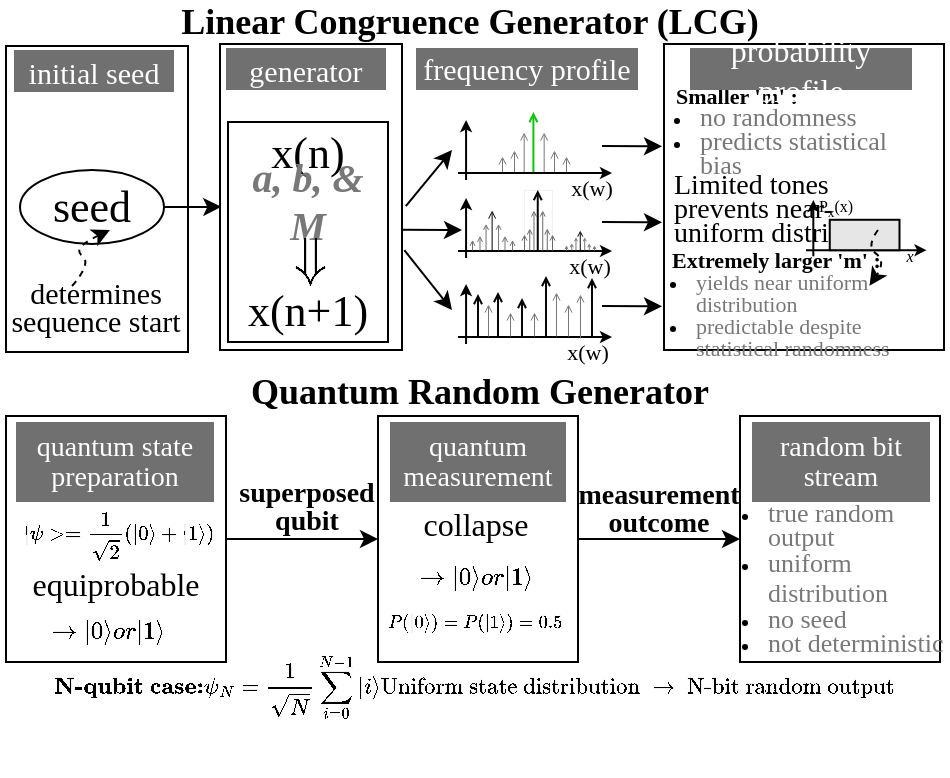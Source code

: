 <mxfile version="28.2.5" pages="2">
  <diagram name="Fig1" id="-1gzF2Dyj5mBQXq9cQPM">
    <mxGraphModel dx="595" dy="301" grid="1" gridSize="10" guides="1" tooltips="1" connect="1" arrows="1" fold="1" page="1" pageScale="1" pageWidth="850" pageHeight="1100" math="1" shadow="0">
      <root>
        <mxCell id="0" />
        <mxCell id="1" parent="0" />
        <mxCell id="sUr1qKokxM94UTDC0hcx-146" value="" style="rounded=0;whiteSpace=wrap;html=1;container=0;fillColor=none;" vertex="1" parent="1">
          <mxGeometry x="184" y="108" width="91" height="153" as="geometry" />
        </mxCell>
        <mxCell id="sUr1qKokxM94UTDC0hcx-99" value="" style="rounded=0;whiteSpace=wrap;html=1;container=0;fillColor=none;" vertex="1" parent="1">
          <mxGeometry x="291" y="107" width="91" height="153" as="geometry" />
        </mxCell>
        <mxCell id="sUr1qKokxM94UTDC0hcx-92" value="" style="rounded=0;whiteSpace=wrap;html=1;container=0;fillColor=none;" vertex="1" parent="1">
          <mxGeometry x="513" y="107" width="140" height="153" as="geometry" />
        </mxCell>
        <mxCell id="WS8m4a5kr1yiGVBsjtW7-3" value="&lt;font style=&quot;font-size: 22px;&quot;&gt;seed&lt;/font&gt;" style="ellipse;whiteSpace=wrap;html=1;strokeWidth=1;fontFamily=Arial Narrow;" parent="1" vertex="1">
          <mxGeometry x="191" y="170" width="72" height="37" as="geometry" />
        </mxCell>
        <mxCell id="sPPq37ELEt1q1rfpjTLL-28" value="" style="endArrow=classic;html=1;rounded=0;" parent="1" edge="1">
          <mxGeometry width="50" height="50" relative="1" as="geometry">
            <mxPoint x="382" y="199.83" as="sourcePoint" />
            <mxPoint x="412" y="200" as="targetPoint" />
          </mxGeometry>
        </mxCell>
        <mxCell id="sPPq37ELEt1q1rfpjTLL-29" value="" style="endArrow=classic;html=1;rounded=0;exitX=1.021;exitY=0.53;exitDx=0;exitDy=0;exitPerimeter=0;" parent="1" edge="1" source="sUr1qKokxM94UTDC0hcx-99">
          <mxGeometry width="50" height="50" relative="1" as="geometry">
            <mxPoint x="377" y="195" as="sourcePoint" />
            <mxPoint x="407" y="160" as="targetPoint" />
          </mxGeometry>
        </mxCell>
        <mxCell id="sPPq37ELEt1q1rfpjTLL-30" value="" style="endArrow=classic;html=1;rounded=0;exitX=1.013;exitY=0.674;exitDx=0;exitDy=0;exitPerimeter=0;" parent="1" edge="1" source="sUr1qKokxM94UTDC0hcx-99">
          <mxGeometry width="50" height="50" relative="1" as="geometry">
            <mxPoint x="377" y="204" as="sourcePoint" />
            <mxPoint x="407" y="240" as="targetPoint" />
          </mxGeometry>
        </mxCell>
        <mxCell id="sUr1qKokxM94UTDC0hcx-45" value="" style="group" vertex="1" connectable="0" parent="1">
          <mxGeometry x="410" y="224" width="85" height="48" as="geometry" />
        </mxCell>
        <mxCell id="sPPq37ELEt1q1rfpjTLL-22" value="" style="group" parent="sUr1qKokxM94UTDC0hcx-45" vertex="1" connectable="0">
          <mxGeometry y="3" width="77" height="30" as="geometry" />
        </mxCell>
        <mxCell id="sPPq37ELEt1q1rfpjTLL-23" value="" style="endArrow=classic;html=1;rounded=0;endSize=3;" parent="sPPq37ELEt1q1rfpjTLL-22" edge="1">
          <mxGeometry width="50" height="50" relative="1" as="geometry">
            <mxPoint x="4.033" y="30.0" as="sourcePoint" />
            <mxPoint x="4.033" as="targetPoint" />
          </mxGeometry>
        </mxCell>
        <mxCell id="sPPq37ELEt1q1rfpjTLL-24" value="" style="endArrow=classic;html=1;rounded=0;endSize=3;" parent="sPPq37ELEt1q1rfpjTLL-22" edge="1">
          <mxGeometry width="50" height="50" relative="1" as="geometry">
            <mxPoint y="26.5" as="sourcePoint" />
            <mxPoint x="77" y="26.5" as="targetPoint" />
          </mxGeometry>
        </mxCell>
        <mxCell id="sUr1qKokxM94UTDC0hcx-31" value="" style="endArrow=open;html=1;rounded=0;strokeColor=light-dark(#050505, #6FC76F);jumpSize=4;endSize=3;endFill=0;strokeWidth=1;" edge="1" parent="sPPq37ELEt1q1rfpjTLL-22">
          <mxGeometry width="50" height="50" relative="1" as="geometry">
            <mxPoint x="20" y="26" as="sourcePoint" />
            <mxPoint x="20" y="4" as="targetPoint" />
          </mxGeometry>
        </mxCell>
        <mxCell id="sUr1qKokxM94UTDC0hcx-34" value="" style="endArrow=open;html=1;rounded=0;strokeColor=light-dark(#787878, #6FC76F);jumpSize=4;endSize=3;endFill=0;strokeWidth=0.5;" edge="1" parent="sPPq37ELEt1q1rfpjTLL-22">
          <mxGeometry width="50" height="50" relative="1" as="geometry">
            <mxPoint x="15" y="26" as="sourcePoint" />
            <mxPoint x="15" y="10" as="targetPoint" />
            <Array as="points">
              <mxPoint x="15" y="10" />
            </Array>
          </mxGeometry>
        </mxCell>
        <mxCell id="sUr1qKokxM94UTDC0hcx-32" value="" style="endArrow=open;html=1;rounded=0;strokeColor=light-dark(#050505, #6FC76F);jumpSize=4;endSize=3;endFill=0;strokeWidth=1;" edge="1" parent="sPPq37ELEt1q1rfpjTLL-22">
          <mxGeometry width="50" height="50" relative="1" as="geometry">
            <mxPoint x="32" y="27" as="sourcePoint" />
            <mxPoint x="32" y="7" as="targetPoint" />
          </mxGeometry>
        </mxCell>
        <mxCell id="sUr1qKokxM94UTDC0hcx-35" value="" style="endArrow=open;html=1;rounded=0;strokeColor=light-dark(#050505, #6FC76F);jumpSize=4;endSize=3;endFill=0;strokeWidth=1;" edge="1" parent="sPPq37ELEt1q1rfpjTLL-22">
          <mxGeometry width="50" height="50" relative="1" as="geometry">
            <mxPoint x="44" y="26" as="sourcePoint" />
            <mxPoint x="44" y="-4" as="targetPoint" />
          </mxGeometry>
        </mxCell>
        <mxCell id="sUr1qKokxM94UTDC0hcx-36" value="" style="endArrow=open;html=1;rounded=0;strokeColor=light-dark(#787878, #6FC76F);jumpSize=4;endSize=3;endFill=0;strokeWidth=0.5;" edge="1" parent="sPPq37ELEt1q1rfpjTLL-22">
          <mxGeometry width="50" height="50" relative="1" as="geometry">
            <mxPoint x="49" y="26" as="sourcePoint" />
            <mxPoint x="49" y="4" as="targetPoint" />
          </mxGeometry>
        </mxCell>
        <mxCell id="sUr1qKokxM94UTDC0hcx-37" value="" style="endArrow=open;html=1;rounded=0;strokeColor=light-dark(#787878, #6FC76F);jumpSize=4;endSize=3;endFill=0;strokeWidth=0.5;" edge="1" parent="sPPq37ELEt1q1rfpjTLL-22">
          <mxGeometry width="50" height="50" relative="1" as="geometry">
            <mxPoint x="55" y="26" as="sourcePoint" />
            <mxPoint x="55" y="10" as="targetPoint" />
            <Array as="points">
              <mxPoint x="55" y="10" />
            </Array>
          </mxGeometry>
        </mxCell>
        <mxCell id="sUr1qKokxM94UTDC0hcx-39" value="" style="endArrow=open;html=1;rounded=0;strokeColor=light-dark(#050505, #6FC76F);jumpSize=4;endSize=3;endFill=0;strokeWidth=1;" edge="1" parent="sPPq37ELEt1q1rfpjTLL-22">
          <mxGeometry width="50" height="50" relative="1" as="geometry">
            <mxPoint x="10" y="27" as="sourcePoint" />
            <mxPoint x="10" y="5" as="targetPoint" />
          </mxGeometry>
        </mxCell>
        <mxCell id="sUr1qKokxM94UTDC0hcx-33" value="" style="endArrow=open;html=1;rounded=0;strokeColor=light-dark(#787878, #6FC76F);jumpSize=4;endSize=3;endFill=0;strokeWidth=0.5;" edge="1" parent="sUr1qKokxM94UTDC0hcx-45">
          <mxGeometry width="50" height="50" relative="1" as="geometry">
            <mxPoint x="38" y="29" as="sourcePoint" />
            <mxPoint x="38" y="17" as="targetPoint" />
          </mxGeometry>
        </mxCell>
        <mxCell id="sUr1qKokxM94UTDC0hcx-38" value="" style="endArrow=open;html=1;rounded=0;strokeColor=light-dark(#787878, #6FC76F);jumpSize=4;endSize=3;endFill=0;strokeWidth=0.5;" edge="1" parent="sUr1qKokxM94UTDC0hcx-45">
          <mxGeometry width="50" height="50" relative="1" as="geometry">
            <mxPoint x="61" y="30" as="sourcePoint" />
            <mxPoint x="61" y="8" as="targetPoint" />
          </mxGeometry>
        </mxCell>
        <mxCell id="sUr1qKokxM94UTDC0hcx-40" value="" style="endArrow=open;html=1;rounded=0;strokeColor=light-dark(#787878, #6FC76F);jumpSize=4;endSize=3;endFill=0;strokeWidth=0.5;" edge="1" parent="sUr1qKokxM94UTDC0hcx-45">
          <mxGeometry width="50" height="50" relative="1" as="geometry">
            <mxPoint x="26" y="29" as="sourcePoint" />
            <mxPoint x="26" y="17" as="targetPoint" />
          </mxGeometry>
        </mxCell>
        <mxCell id="sUr1qKokxM94UTDC0hcx-41" value="" style="endArrow=open;html=1;rounded=0;strokeColor=light-dark(#050505, #6FC76F);jumpSize=4;endSize=3;endFill=0;strokeWidth=1;" edge="1" parent="sUr1qKokxM94UTDC0hcx-45">
          <mxGeometry width="50" height="50" relative="1" as="geometry">
            <mxPoint x="67" y="30" as="sourcePoint" />
            <mxPoint x="67" as="targetPoint" />
            <Array as="points">
              <mxPoint x="67" y="20" />
              <mxPoint x="67" y="10" />
            </Array>
          </mxGeometry>
        </mxCell>
        <mxCell id="sUr1qKokxM94UTDC0hcx-43" value="&lt;span style=&quot;color: rgb(0, 0, 0); font-style: normal; font-variant-ligatures: normal; font-variant-caps: normal; font-weight: 400; letter-spacing: normal; orphans: 2; text-indent: 0px; text-transform: none; widows: 2; word-spacing: 0px; -webkit-text-stroke-width: 0px; white-space: normal; text-decoration-thickness: initial; text-decoration-style: initial; text-decoration-color: initial; float: none; display: inline !important;&quot;&gt;&lt;font style=&quot;&quot;&gt;x(w)&lt;/font&gt;&lt;/span&gt;" style="text;whiteSpace=wrap;html=1;align=center;verticalAlign=middle;fontSize=11;fontFamily=Arial Narrow;" vertex="1" parent="sUr1qKokxM94UTDC0hcx-45">
          <mxGeometry x="45" y="27" width="40" height="20" as="geometry" />
        </mxCell>
        <mxCell id="sUr1qKokxM94UTDC0hcx-46" value="" style="group" vertex="1" connectable="0" parent="1">
          <mxGeometry x="410" y="180" width="86" height="48" as="geometry" />
        </mxCell>
        <mxCell id="sPPq37ELEt1q1rfpjTLL-31" value="" style="group" parent="sUr1qKokxM94UTDC0hcx-46" vertex="1" connectable="0">
          <mxGeometry y="4" width="77" height="30" as="geometry" />
        </mxCell>
        <mxCell id="sPPq37ELEt1q1rfpjTLL-32" value="" style="endArrow=classic;html=1;rounded=0;endSize=3;" parent="sPPq37ELEt1q1rfpjTLL-31" edge="1">
          <mxGeometry width="50" height="50" relative="1" as="geometry">
            <mxPoint x="4.033" y="30.0" as="sourcePoint" />
            <mxPoint x="4.033" as="targetPoint" />
          </mxGeometry>
        </mxCell>
        <mxCell id="sPPq37ELEt1q1rfpjTLL-33" value="" style="endArrow=classic;html=1;rounded=0;endSize=3;" parent="sPPq37ELEt1q1rfpjTLL-31" edge="1">
          <mxGeometry width="50" height="50" relative="1" as="geometry">
            <mxPoint y="26.5" as="sourcePoint" />
            <mxPoint x="77" y="26.5" as="targetPoint" />
          </mxGeometry>
        </mxCell>
        <mxCell id="sUr1qKokxM94UTDC0hcx-23" value="" style="group;strokeWidth=0;strokeColor=none;" vertex="1" connectable="0" parent="sPPq37ELEt1q1rfpjTLL-31">
          <mxGeometry x="54" y="16" width="14" height="10" as="geometry" />
        </mxCell>
        <mxCell id="sUr1qKokxM94UTDC0hcx-24" value="" style="endArrow=open;html=1;rounded=0;strokeColor=light-dark(#050505, #6FC76F);jumpSize=4;endSize=2;endFill=0;strokeWidth=0.5;" edge="1" parent="sUr1qKokxM94UTDC0hcx-23">
          <mxGeometry width="50" height="50" relative="1" as="geometry">
            <mxPoint x="6.873" y="10" as="sourcePoint" />
            <mxPoint x="6.873" as="targetPoint" />
          </mxGeometry>
        </mxCell>
        <mxCell id="sUr1qKokxM94UTDC0hcx-25" value="" style="endArrow=open;html=1;rounded=0;strokeColor=light-dark(#757575, #FF0000);jumpSize=4;endSize=1;endFill=0;strokeWidth=0.5;" edge="1" parent="sUr1qKokxM94UTDC0hcx-23">
          <mxGeometry width="50" height="50" relative="1" as="geometry">
            <mxPoint x="9.113" y="10" as="sourcePoint" />
            <mxPoint x="9.113" y="3.333" as="targetPoint" />
          </mxGeometry>
        </mxCell>
        <mxCell id="sUr1qKokxM94UTDC0hcx-26" value="" style="endArrow=open;html=1;rounded=0;strokeColor=light-dark(#757575, #FF0000);jumpSize=4;endSize=1;endFill=0;strokeWidth=0.5;" edge="1" parent="sUr1qKokxM94UTDC0hcx-23">
          <mxGeometry width="50" height="50" relative="1" as="geometry">
            <mxPoint x="4.738" y="10" as="sourcePoint" />
            <mxPoint x="4.738" y="3.333" as="targetPoint" />
          </mxGeometry>
        </mxCell>
        <mxCell id="sUr1qKokxM94UTDC0hcx-27" value="" style="endArrow=open;html=1;rounded=0;strokeColor=light-dark(#757575, #FF0000);jumpSize=4;endSize=1;endFill=0;strokeWidth=0.5;" edge="1" parent="sUr1qKokxM94UTDC0hcx-23">
          <mxGeometry width="50" height="50" relative="1" as="geometry">
            <mxPoint x="11.375" y="10" as="sourcePoint" />
            <mxPoint x="11.375" y="6.333" as="targetPoint" />
          </mxGeometry>
        </mxCell>
        <mxCell id="sUr1qKokxM94UTDC0hcx-28" value="" style="endArrow=open;html=1;rounded=0;strokeColor=light-dark(#757575, #FF0000);jumpSize=4;endSize=1;endFill=0;strokeWidth=0.5;" edge="1" parent="sUr1qKokxM94UTDC0hcx-23">
          <mxGeometry width="50" height="50" relative="1" as="geometry">
            <mxPoint x="14" y="10" as="sourcePoint" />
            <mxPoint x="14" y="7.333" as="targetPoint" />
          </mxGeometry>
        </mxCell>
        <mxCell id="sUr1qKokxM94UTDC0hcx-29" value="" style="endArrow=open;html=1;rounded=0;strokeColor=light-dark(#757575, #FF0000);jumpSize=4;endSize=1;endFill=0;strokeWidth=0.5;" edge="1" parent="sUr1qKokxM94UTDC0hcx-23">
          <mxGeometry width="50" height="50" relative="1" as="geometry">
            <mxPoint x="2.625" y="10" as="sourcePoint" />
            <mxPoint x="2.625" y="6.333" as="targetPoint" />
          </mxGeometry>
        </mxCell>
        <mxCell id="sUr1qKokxM94UTDC0hcx-30" value="" style="endArrow=open;html=1;rounded=0;strokeColor=light-dark(#757575, #FF0000);jumpSize=4;endSize=1;endFill=0;strokeWidth=0.5;" edge="1" parent="sUr1qKokxM94UTDC0hcx-23">
          <mxGeometry width="50" height="50" relative="1" as="geometry">
            <mxPoint y="10" as="sourcePoint" />
            <mxPoint y="7.333" as="targetPoint" />
          </mxGeometry>
        </mxCell>
        <mxCell id="sUr1qKokxM94UTDC0hcx-7" value="" style="group;strokeWidth=0;strokeColor=none;" vertex="1" connectable="0" parent="sUr1qKokxM94UTDC0hcx-46">
          <mxGeometry x="7" y="10" width="20" height="20" as="geometry" />
        </mxCell>
        <mxCell id="sUr1qKokxM94UTDC0hcx-8" value="" style="endArrow=open;html=1;rounded=0;strokeColor=light-dark(#050505, #6FC76F);jumpSize=4;endSize=3;endFill=0;strokeWidth=0.5;" edge="1" parent="sUr1qKokxM94UTDC0hcx-7">
          <mxGeometry width="50" height="50" relative="1" as="geometry">
            <mxPoint x="9.819" y="20" as="sourcePoint" />
            <mxPoint x="9.819" as="targetPoint" />
          </mxGeometry>
        </mxCell>
        <mxCell id="sUr1qKokxM94UTDC0hcx-9" value="" style="endArrow=open;html=1;rounded=0;strokeColor=light-dark(#787878, #FF0000);jumpSize=4;endSize=2;endFill=0;strokeWidth=0.5;" edge="1" parent="sUr1qKokxM94UTDC0hcx-7">
          <mxGeometry width="50" height="50" relative="1" as="geometry">
            <mxPoint x="13.019" y="20" as="sourcePoint" />
            <mxPoint x="13.019" y="6.667" as="targetPoint" />
          </mxGeometry>
        </mxCell>
        <mxCell id="sUr1qKokxM94UTDC0hcx-10" value="" style="endArrow=open;html=1;rounded=0;strokeColor=light-dark(#707070, #FF0000);jumpSize=4;endSize=2;endFill=0;strokeWidth=0.5;" edge="1" parent="sUr1qKokxM94UTDC0hcx-7">
          <mxGeometry width="50" height="50" relative="1" as="geometry">
            <mxPoint x="6.769" y="20" as="sourcePoint" />
            <mxPoint x="6.769" y="6.667" as="targetPoint" />
          </mxGeometry>
        </mxCell>
        <mxCell id="sUr1qKokxM94UTDC0hcx-11" value="" style="endArrow=open;html=1;rounded=0;strokeColor=light-dark(#707070, #FF0000);jumpSize=4;endSize=2;endFill=0;strokeWidth=0.5;" edge="1" parent="sUr1qKokxM94UTDC0hcx-7">
          <mxGeometry width="50" height="50" relative="1" as="geometry">
            <mxPoint x="16.25" y="20" as="sourcePoint" />
            <mxPoint x="16.25" y="12.667" as="targetPoint" />
          </mxGeometry>
        </mxCell>
        <mxCell id="sUr1qKokxM94UTDC0hcx-12" value="" style="endArrow=open;html=1;rounded=0;strokeColor=light-dark(#707070, #FF0000);jumpSize=4;endSize=2;endFill=0;strokeWidth=0.5;" edge="1" parent="sUr1qKokxM94UTDC0hcx-7">
          <mxGeometry width="50" height="50" relative="1" as="geometry">
            <mxPoint x="20" y="20" as="sourcePoint" />
            <mxPoint x="20" y="14.667" as="targetPoint" />
          </mxGeometry>
        </mxCell>
        <mxCell id="sUr1qKokxM94UTDC0hcx-13" value="" style="endArrow=open;html=1;rounded=0;strokeColor=light-dark(#707070, #FF0000);jumpSize=4;endSize=2;endFill=0;strokeWidth=0.5;" edge="1" parent="sUr1qKokxM94UTDC0hcx-7">
          <mxGeometry width="50" height="50" relative="1" as="geometry">
            <mxPoint x="3.75" y="20" as="sourcePoint" />
            <mxPoint x="3.75" y="12.667" as="targetPoint" />
          </mxGeometry>
        </mxCell>
        <mxCell id="sUr1qKokxM94UTDC0hcx-14" value="" style="endArrow=open;html=1;rounded=0;strokeColor=light-dark(#707070, #FF0000);jumpSize=4;endSize=2;endFill=0;strokeWidth=0.5;" edge="1" parent="sUr1qKokxM94UTDC0hcx-7">
          <mxGeometry width="50" height="50" relative="1" as="geometry">
            <mxPoint y="20" as="sourcePoint" />
            <mxPoint y="14.667" as="targetPoint" />
          </mxGeometry>
        </mxCell>
        <mxCell id="sUr1qKokxM94UTDC0hcx-15" value="" style="group;strokeWidth=0;strokeColor=light-dark(#707070, #FF0000);" vertex="1" connectable="0" parent="sUr1qKokxM94UTDC0hcx-46">
          <mxGeometry x="33" width="14" height="30" as="geometry" />
        </mxCell>
        <mxCell id="sUr1qKokxM94UTDC0hcx-16" value="" style="endArrow=open;html=1;rounded=0;strokeColor=light-dark(#050505, #6FC76F);jumpSize=4;endSize=3;endFill=0;strokeWidth=1;" edge="1" parent="sUr1qKokxM94UTDC0hcx-15">
          <mxGeometry width="50" height="50" relative="1" as="geometry">
            <mxPoint x="6.873" y="30" as="sourcePoint" />
            <mxPoint x="6.873" as="targetPoint" />
          </mxGeometry>
        </mxCell>
        <mxCell id="sUr1qKokxM94UTDC0hcx-17" value="" style="endArrow=open;html=1;rounded=0;strokeColor=light-dark(#6a6868, #FF0000);jumpSize=4;endSize=2;endFill=0;strokeWidth=0.5;" edge="1" parent="sUr1qKokxM94UTDC0hcx-15">
          <mxGeometry width="50" height="50" relative="1" as="geometry">
            <mxPoint x="9.113" y="30" as="sourcePoint" />
            <mxPoint x="9.113" y="10" as="targetPoint" />
          </mxGeometry>
        </mxCell>
        <mxCell id="sUr1qKokxM94UTDC0hcx-18" value="" style="endArrow=open;html=1;rounded=0;strokeColor=light-dark(#6a6868, #FF0000);jumpSize=4;endSize=2;endFill=0;strokeWidth=0.5;" edge="1" parent="sUr1qKokxM94UTDC0hcx-15">
          <mxGeometry width="50" height="50" relative="1" as="geometry">
            <mxPoint x="4.738" y="30" as="sourcePoint" />
            <mxPoint x="4.738" y="10" as="targetPoint" />
          </mxGeometry>
        </mxCell>
        <mxCell id="sUr1qKokxM94UTDC0hcx-19" value="" style="endArrow=open;html=1;rounded=0;strokeColor=light-dark(#6a6868, #FF0000);jumpSize=4;endSize=2;endFill=0;strokeWidth=0.5;" edge="1" parent="sUr1qKokxM94UTDC0hcx-15">
          <mxGeometry width="50" height="50" relative="1" as="geometry">
            <mxPoint x="11.375" y="30" as="sourcePoint" />
            <mxPoint x="11.375" y="19" as="targetPoint" />
          </mxGeometry>
        </mxCell>
        <mxCell id="sUr1qKokxM94UTDC0hcx-20" value="" style="endArrow=open;html=1;rounded=0;strokeColor=light-dark(#6a6868, #FF0000);jumpSize=4;endSize=2;endFill=0;strokeWidth=0.5;" edge="1" parent="sUr1qKokxM94UTDC0hcx-15">
          <mxGeometry width="50" height="50" relative="1" as="geometry">
            <mxPoint x="14" y="30" as="sourcePoint" />
            <mxPoint x="14" y="22" as="targetPoint" />
          </mxGeometry>
        </mxCell>
        <mxCell id="sUr1qKokxM94UTDC0hcx-21" value="" style="endArrow=open;html=1;rounded=0;strokeColor=light-dark(#6a6868, #FF0000);jumpSize=4;endSize=2;endFill=0;strokeWidth=0.5;" edge="1" parent="sUr1qKokxM94UTDC0hcx-15">
          <mxGeometry width="50" height="50" relative="1" as="geometry">
            <mxPoint x="2.625" y="30" as="sourcePoint" />
            <mxPoint x="2.625" y="19" as="targetPoint" />
          </mxGeometry>
        </mxCell>
        <mxCell id="sUr1qKokxM94UTDC0hcx-22" value="" style="endArrow=open;html=1;rounded=0;strokeColor=light-dark(#6a6868, #FF0000);jumpSize=4;endSize=2;endFill=0;strokeWidth=0.5;" edge="1" parent="sUr1qKokxM94UTDC0hcx-15">
          <mxGeometry width="50" height="50" relative="1" as="geometry">
            <mxPoint y="30" as="sourcePoint" />
            <mxPoint y="22" as="targetPoint" />
          </mxGeometry>
        </mxCell>
        <mxCell id="sUr1qKokxM94UTDC0hcx-44" value="&lt;span style=&quot;color: rgb(0, 0, 0); font-style: normal; font-variant-ligatures: normal; font-variant-caps: normal; font-weight: 400; letter-spacing: normal; orphans: 2; text-indent: 0px; text-transform: none; widows: 2; word-spacing: 0px; -webkit-text-stroke-width: 0px; white-space: normal; text-decoration-thickness: initial; text-decoration-style: initial; text-decoration-color: initial; float: none; display: inline !important;&quot;&gt;&lt;font style=&quot;&quot;&gt;x(w)&lt;/font&gt;&lt;/span&gt;" style="text;whiteSpace=wrap;html=1;align=center;verticalAlign=middle;fontSize=11;fontFamily=Arial Narrow;" vertex="1" parent="sUr1qKokxM94UTDC0hcx-46">
          <mxGeometry x="46" y="28" width="40" height="20" as="geometry" />
        </mxCell>
        <mxCell id="sUr1qKokxM94UTDC0hcx-47" value="" style="group" vertex="1" connectable="0" parent="1">
          <mxGeometry x="410" y="141" width="87" height="48" as="geometry" />
        </mxCell>
        <mxCell id="sUr1qKokxM94UTDC0hcx-5" value="" style="group" vertex="1" connectable="0" parent="sUr1qKokxM94UTDC0hcx-47">
          <mxGeometry x="22" width="32" height="30" as="geometry" />
        </mxCell>
        <mxCell id="sPPq37ELEt1q1rfpjTLL-43" value="" style="endArrow=open;html=1;rounded=0;strokeColor=light-dark(#0AC70A,#6FC76F);jumpSize=4;endSize=3;endFill=0;" parent="sUr1qKokxM94UTDC0hcx-5" edge="1">
          <mxGeometry width="50" height="50" relative="1" as="geometry">
            <mxPoint x="15.71" y="30" as="sourcePoint" />
            <mxPoint x="15.71" as="targetPoint" />
          </mxGeometry>
        </mxCell>
        <mxCell id="sPPq37ELEt1q1rfpjTLL-45" value="" style="endArrow=open;html=1;rounded=0;strokeColor=light-dark(#787878, #FF0000);jumpSize=4;endSize=3;endFill=0;strokeWidth=0.5;" parent="sUr1qKokxM94UTDC0hcx-5" edge="1">
          <mxGeometry width="50" height="50" relative="1" as="geometry">
            <mxPoint x="20.83" y="30" as="sourcePoint" />
            <mxPoint x="20.83" y="10" as="targetPoint" />
          </mxGeometry>
        </mxCell>
        <mxCell id="sPPq37ELEt1q1rfpjTLL-46" value="" style="endArrow=open;html=1;rounded=0;strokeColor=light-dark(#787878, #FF0000);jumpSize=4;endSize=3;endFill=0;strokeWidth=0.5;" parent="sUr1qKokxM94UTDC0hcx-5" edge="1">
          <mxGeometry width="50" height="50" relative="1" as="geometry">
            <mxPoint x="10.83" y="30" as="sourcePoint" />
            <mxPoint x="10.83" y="10" as="targetPoint" />
          </mxGeometry>
        </mxCell>
        <mxCell id="sUr1qKokxM94UTDC0hcx-1" value="" style="endArrow=open;html=1;rounded=0;strokeColor=light-dark(#787878, #FF0000);jumpSize=4;endSize=3;endFill=0;strokeWidth=0.5;" edge="1" parent="sUr1qKokxM94UTDC0hcx-5">
          <mxGeometry width="50" height="50" relative="1" as="geometry">
            <mxPoint x="26" y="30" as="sourcePoint" />
            <mxPoint x="26" y="19" as="targetPoint" />
          </mxGeometry>
        </mxCell>
        <mxCell id="sUr1qKokxM94UTDC0hcx-2" value="" style="endArrow=open;html=1;rounded=0;strokeColor=light-dark(#787878, #FF0000);jumpSize=4;endSize=3;endFill=0;strokeWidth=0.5;" edge="1" parent="sUr1qKokxM94UTDC0hcx-5">
          <mxGeometry width="50" height="50" relative="1" as="geometry">
            <mxPoint x="32" y="30" as="sourcePoint" />
            <mxPoint x="32" y="22" as="targetPoint" />
          </mxGeometry>
        </mxCell>
        <mxCell id="sUr1qKokxM94UTDC0hcx-3" value="" style="endArrow=open;html=1;rounded=0;strokeColor=light-dark(#787878, #FF0000);jumpSize=4;endSize=3;endFill=0;strokeWidth=0.5;" edge="1" parent="sUr1qKokxM94UTDC0hcx-5">
          <mxGeometry width="50" height="50" relative="1" as="geometry">
            <mxPoint x="6" y="30" as="sourcePoint" />
            <mxPoint x="6" y="19" as="targetPoint" />
          </mxGeometry>
        </mxCell>
        <mxCell id="sUr1qKokxM94UTDC0hcx-4" value="" style="endArrow=open;html=1;rounded=0;strokeColor=light-dark(#787878, #FF0000);jumpSize=4;endSize=3;endFill=0;strokeWidth=0.5;" edge="1" parent="sUr1qKokxM94UTDC0hcx-5">
          <mxGeometry width="50" height="50" relative="1" as="geometry">
            <mxPoint y="30" as="sourcePoint" />
            <mxPoint y="22" as="targetPoint" />
          </mxGeometry>
        </mxCell>
        <mxCell id="sUr1qKokxM94UTDC0hcx-6" value="" style="group" vertex="1" connectable="0" parent="sUr1qKokxM94UTDC0hcx-47">
          <mxGeometry y="4" width="77" height="30" as="geometry" />
        </mxCell>
        <mxCell id="sPPq37ELEt1q1rfpjTLL-35" value="" style="endArrow=classic;html=1;rounded=0;endSize=3;" parent="sUr1qKokxM94UTDC0hcx-6" edge="1">
          <mxGeometry width="50" height="50" relative="1" as="geometry">
            <mxPoint x="4.033" y="30" as="sourcePoint" />
            <mxPoint x="4.033" as="targetPoint" />
          </mxGeometry>
        </mxCell>
        <mxCell id="sPPq37ELEt1q1rfpjTLL-36" value="" style="endArrow=classic;html=1;rounded=0;endSize=3;" parent="sUr1qKokxM94UTDC0hcx-6" edge="1">
          <mxGeometry width="50" height="50" relative="1" as="geometry">
            <mxPoint y="26.5" as="sourcePoint" />
            <mxPoint x="77" y="26.5" as="targetPoint" />
          </mxGeometry>
        </mxCell>
        <mxCell id="sUr1qKokxM94UTDC0hcx-42" value="&lt;span style=&quot;color: rgb(0, 0, 0); font-style: normal; font-variant-ligatures: normal; font-variant-caps: normal; font-weight: 400; letter-spacing: normal; orphans: 2; text-indent: 0px; text-transform: none; widows: 2; word-spacing: 0px; -webkit-text-stroke-width: 0px; white-space: normal; text-decoration-thickness: initial; text-decoration-style: initial; text-decoration-color: initial; float: none; display: inline !important;&quot;&gt;&lt;font style=&quot;&quot;&gt;x(w)&lt;/font&gt;&lt;/span&gt;" style="text;whiteSpace=wrap;html=1;align=center;verticalAlign=middle;fontSize=11;fontFamily=Arial Narrow;" vertex="1" parent="sUr1qKokxM94UTDC0hcx-47">
          <mxGeometry x="47" y="28" width="40" height="20" as="geometry" />
        </mxCell>
        <mxCell id="sUr1qKokxM94UTDC0hcx-48" value="" style="endArrow=classic;html=1;rounded=0;" edge="1" parent="1">
          <mxGeometry width="50" height="50" relative="1" as="geometry">
            <mxPoint x="482" y="158" as="sourcePoint" />
            <mxPoint x="512" y="158.17" as="targetPoint" />
          </mxGeometry>
        </mxCell>
        <mxCell id="sUr1qKokxM94UTDC0hcx-50" value="" style="endArrow=classic;html=1;rounded=0;" edge="1" parent="1">
          <mxGeometry width="50" height="50" relative="1" as="geometry">
            <mxPoint x="482" y="196" as="sourcePoint" />
            <mxPoint x="512" y="196.17" as="targetPoint" />
          </mxGeometry>
        </mxCell>
        <mxCell id="sUr1qKokxM94UTDC0hcx-51" value="" style="endArrow=classic;html=1;rounded=0;" edge="1" parent="1">
          <mxGeometry width="50" height="50" relative="1" as="geometry">
            <mxPoint x="482" y="238" as="sourcePoint" />
            <mxPoint x="512" y="238.17" as="targetPoint" />
          </mxGeometry>
        </mxCell>
        <mxCell id="sUr1qKokxM94UTDC0hcx-52" value="&lt;div style=&quot;line-height: 90%;&quot;&gt;&lt;b&gt;Smaller &#39;m&#39; :&lt;/b&gt;&lt;/div&gt;&lt;div style=&quot;line-height: 100%;&quot;&gt;&lt;ul style=&quot;margin-left: 0px; margin-bottom: 6px; padding-left: 12px; margin-top: 0px;&quot;&gt;&lt;li&gt;&lt;span style=&quot;background-color: transparent;&quot;&gt;&lt;font style=&quot;color: light-dark(rgb(120, 120, 120), rgb(237, 237, 237)); font-size: 13px;&quot;&gt;no randomness&lt;/font&gt;&lt;/span&gt;&lt;/li&gt;&lt;li&gt;&lt;font style=&quot;color: light-dark(rgb(120, 120, 120), rgb(237, 237, 237)); font-size: 13px;&quot;&gt;&lt;span style=&quot;background-color: transparent;&quot;&gt;&lt;font style=&quot;&quot;&gt;predicts statistical bia&lt;/font&gt;&lt;/span&gt;&lt;span style=&quot;background-color: transparent;&quot;&gt;s&lt;/span&gt;&lt;/font&gt;&lt;/li&gt;&lt;/ul&gt;&lt;/div&gt;" style="text;whiteSpace=wrap;html=1;align=left;verticalAlign=middle;fontSize=11;spacing=0;fontFamily=Arial Narrow;" vertex="1" parent="1">
          <mxGeometry x="519" y="144" width="121" height="20" as="geometry" />
        </mxCell>
        <mxCell id="sUr1qKokxM94UTDC0hcx-53" value="&lt;div style=&quot;line-height: 100%;&quot;&gt;&lt;font style=&quot;font-size: 14px;&quot;&gt;Limited tones prevents near-uniform distribution&lt;/font&gt;&lt;/div&gt;" style="text;whiteSpace=wrap;html=1;align=left;verticalAlign=middle;fontSize=11;spacing=0;fontFamily=Arial Narrow;" vertex="1" parent="1">
          <mxGeometry x="518" y="179" width="118" height="20" as="geometry" />
        </mxCell>
        <mxCell id="sUr1qKokxM94UTDC0hcx-65" value="" style="group" vertex="1" connectable="0" parent="1">
          <mxGeometry x="295" y="146" width="80" height="110" as="geometry" />
        </mxCell>
        <mxCell id="sPPq37ELEt1q1rfpjTLL-25" value="&lt;font face=&quot;Arial Narrow&quot; style=&quot;font-size: 22px;&quot;&gt;x(n)&lt;/font&gt;&lt;div&gt;&lt;span style=&quot;font-size: 22px;&quot;&gt;&lt;font face=&quot;Arial Narrow&quot;&gt;&lt;br&gt;&lt;/font&gt;&lt;/span&gt;&lt;div&gt;&lt;font face=&quot;Arial Narrow&quot; style=&quot;font-size: 22px;&quot;&gt;&lt;br&gt;&lt;/font&gt;&lt;/div&gt;&lt;div&gt;&lt;font face=&quot;Arial Narrow&quot; style=&quot;font-size: 22px;&quot;&gt;x(n+1)&lt;/font&gt;&lt;/div&gt;&lt;/div&gt;" style="rounded=0;whiteSpace=wrap;html=1;container=0;" parent="sUr1qKokxM94UTDC0hcx-65" vertex="1">
          <mxGeometry width="80" height="110" as="geometry" />
        </mxCell>
        <mxCell id="sPPq37ELEt1q1rfpjTLL-6" value="a, b, &amp;amp; M" style="rounded=0;whiteSpace=wrap;strokeColor=#36393d;opacity=0;labelBorderColor=none;fillColor=none;fontFamily=Arial Narrow;fontSize=20;html=1;spacing=2;fontColor=light-dark(#787878, #ededed);container=0;fontStyle=3" parent="sUr1qKokxM94UTDC0hcx-65" vertex="1">
          <mxGeometry y="20" width="80" height="38" as="geometry" />
        </mxCell>
        <mxCell id="sUr1qKokxM94UTDC0hcx-150" value="$$&#xa;\Downarrow&#xa;$$" style="text;whiteSpace=wrap;fontFamily=Arial Narrow;fontSize=26;align=center;verticalAlign=middle;" vertex="1" parent="sUr1qKokxM94UTDC0hcx-65">
          <mxGeometry x="26" y="49" width="30" height="38" as="geometry" />
        </mxCell>
        <mxCell id="sUr1qKokxM94UTDC0hcx-81" value="&lt;div style=&quot;line-height: 100%;&quot;&gt;&lt;b&gt;Linear Congruence Generator (LCG)&lt;/b&gt;&lt;/div&gt;" style="text;whiteSpace=wrap;html=1;align=center;verticalAlign=middle;fontSize=18;spacing=0;fontFamily=Arial Narrow;" vertex="1" parent="1">
          <mxGeometry x="181" y="85" width="470" height="20" as="geometry" />
        </mxCell>
        <mxCell id="sUr1qKokxM94UTDC0hcx-95" value="&lt;span style=&quot;color: rgb(255, 255, 255); font-family: &amp;quot;Arial Narrow&amp;quot;; font-size: 15px;&quot;&gt;&amp;nbsp;generator&amp;nbsp;&lt;/span&gt;" style="rounded=0;whiteSpace=wrap;html=1;fillStyle=solid;fillColor=light-dark(#707070, #c1c1c1);strokeColor=none;" vertex="1" parent="1">
          <mxGeometry x="294" y="109" width="80" height="21" as="geometry" />
        </mxCell>
        <mxCell id="sUr1qKokxM94UTDC0hcx-96" value="&lt;span style=&quot;font-family: &amp;quot;Arial Narrow&amp;quot;; font-size: 15px; line-height: 100%;&quot;&gt;&lt;font style=&quot;color: light-dark(rgb(255, 255, 255), rgb(237, 237, 237)); line-height: 80%;&quot;&gt;frequency profile&lt;/font&gt;&lt;/span&gt;" style="rounded=0;whiteSpace=wrap;html=1;fillStyle=solid;fillColor=light-dark(#707070, #c1c1c1);strokeColor=none;" vertex="1" parent="1">
          <mxGeometry x="389" y="109" width="111" height="21" as="geometry" />
        </mxCell>
        <mxCell id="sUr1qKokxM94UTDC0hcx-97" value="&lt;span style=&quot;font-family: &amp;quot;Arial Narrow&amp;quot;; font-size: 16px;&quot;&gt;&lt;font style=&quot;color: light-dark(rgb(255, 255, 255), rgb(237, 237, 237));&quot;&gt;probability profile&lt;/font&gt;&lt;/span&gt;" style="rounded=0;whiteSpace=wrap;html=1;fillStyle=solid;fillColor=light-dark(#707070, #c1c1c1);strokeColor=none;" vertex="1" parent="1">
          <mxGeometry x="526" y="109" width="111" height="21" as="geometry" />
        </mxCell>
        <mxCell id="sUr1qKokxM94UTDC0hcx-107" value="&lt;div style=&quot;line-height: 100%;&quot;&gt;&lt;b&gt;Quantum Random Generator&lt;/b&gt;&lt;/div&gt;" style="text;whiteSpace=wrap;html=1;align=center;verticalAlign=middle;fontSize=18;spacing=0;fontFamily=Arial Narrow;" vertex="1" parent="1">
          <mxGeometry x="191" y="270" width="460" height="20" as="geometry" />
        </mxCell>
        <mxCell id="sUr1qKokxM94UTDC0hcx-125" style="edgeStyle=orthogonalEdgeStyle;rounded=0;orthogonalLoop=1;jettySize=auto;html=1;entryX=0;entryY=0.5;entryDx=0;entryDy=0;" edge="1" parent="1" source="sUr1qKokxM94UTDC0hcx-108" target="sUr1qKokxM94UTDC0hcx-116">
          <mxGeometry relative="1" as="geometry" />
        </mxCell>
        <mxCell id="sUr1qKokxM94UTDC0hcx-108" value="" style="rounded=0;whiteSpace=wrap;html=1;container=0;fillColor=none;" vertex="1" parent="1">
          <mxGeometry x="184" y="293" width="110" height="123" as="geometry" />
        </mxCell>
        <mxCell id="sUr1qKokxM94UTDC0hcx-115" value="&lt;font face=&quot;Arial Narrow&quot; style=&quot;color: light-dark(rgb(255, 255, 255), rgb(237, 237, 237)); font-size: 14px; line-height: 100%;&quot;&gt;quantum state preparation&lt;/font&gt;" style="rounded=0;whiteSpace=wrap;html=1;fillColor=light-dark(#707070, #ededed);strokeColor=none;" vertex="1" parent="1">
          <mxGeometry x="189" y="296" width="99" height="40" as="geometry" />
        </mxCell>
        <mxCell id="sUr1qKokxM94UTDC0hcx-126" style="edgeStyle=orthogonalEdgeStyle;rounded=0;orthogonalLoop=1;jettySize=auto;html=1;entryX=0;entryY=0.5;entryDx=0;entryDy=0;" edge="1" parent="1" source="sUr1qKokxM94UTDC0hcx-116" target="sUr1qKokxM94UTDC0hcx-118">
          <mxGeometry relative="1" as="geometry" />
        </mxCell>
        <mxCell id="sUr1qKokxM94UTDC0hcx-116" value="" style="rounded=0;whiteSpace=wrap;html=1;container=0;fillColor=none;" vertex="1" parent="1">
          <mxGeometry x="370" y="293" width="100" height="123" as="geometry" />
        </mxCell>
        <mxCell id="sUr1qKokxM94UTDC0hcx-117" value="&lt;font face=&quot;Arial Narrow&quot; style=&quot;color: light-dark(rgb(255, 255, 255), rgb(237, 237, 237)); font-size: 14px; line-height: 100%;&quot;&gt;quantum measurement&lt;/font&gt;" style="rounded=0;whiteSpace=wrap;html=1;fillColor=light-dark(#707070, #ededed);strokeColor=none;" vertex="1" parent="1">
          <mxGeometry x="376" y="296" width="88" height="40" as="geometry" />
        </mxCell>
        <mxCell id="sUr1qKokxM94UTDC0hcx-118" value="" style="rounded=0;whiteSpace=wrap;html=1;container=0;fillColor=none;" vertex="1" parent="1">
          <mxGeometry x="551" y="293" width="100" height="123" as="geometry" />
        </mxCell>
        <mxCell id="sUr1qKokxM94UTDC0hcx-119" value="&lt;font face=&quot;Arial Narrow&quot; style=&quot;color: light-dark(rgb(255, 255, 255), rgb(237, 237, 237)); font-size: 14px; line-height: 100%;&quot;&gt;random bit stream&lt;/font&gt;" style="rounded=0;whiteSpace=wrap;html=1;fillColor=light-dark(#707070, #ededed);strokeColor=none;" vertex="1" parent="1">
          <mxGeometry x="557" y="296" width="89" height="40" as="geometry" />
        </mxCell>
        <mxCell id="sUr1qKokxM94UTDC0hcx-122" value="&lt;div style=&quot;line-height: 100%;&quot;&gt;&lt;ul style=&quot;margin-left: 0px; margin-bottom: 6px; padding-left: 12px; margin-top: 0px;&quot;&gt;&lt;li style=&quot;&quot;&gt;&lt;font style=&quot;font-size: 13px;&quot; color=&quot;#787878&quot;&gt;true random output&lt;/font&gt;&lt;/li&gt;&lt;li style=&quot;&quot;&gt;&lt;font style=&quot;font-size: 13px; line-height: 110%;&quot; color=&quot;#787878&quot;&gt;uniform distribution&lt;/font&gt;&lt;/li&gt;&lt;li style=&quot;&quot;&gt;&lt;font style=&quot;font-size: 13px;&quot; color=&quot;#787878&quot;&gt;no seed&lt;/font&gt;&lt;/li&gt;&lt;li style=&quot;&quot;&gt;&lt;font style=&quot;font-size: 13px;&quot; color=&quot;#787878&quot;&gt;not deterministic&lt;/font&gt;&lt;/li&gt;&lt;/ul&gt;&lt;/div&gt;" style="text;whiteSpace=wrap;html=1;align=left;verticalAlign=middle;fontSize=11;spacing=0;fontFamily=Arial Narrow;" vertex="1" parent="1">
          <mxGeometry x="553" y="352" width="98" height="50" as="geometry" />
        </mxCell>
        <mxCell id="sUr1qKokxM94UTDC0hcx-123" value="&lt;div style=&quot;line-height: 90%;&quot;&gt;&lt;b&gt;&lt;font style=&quot;font-size: 14px; line-height: 100%;&quot;&gt;superposed qubit&lt;/font&gt;&lt;/b&gt;&lt;/div&gt;" style="text;whiteSpace=wrap;html=1;align=center;verticalAlign=middle;fontSize=11;spacing=0;fontFamily=Arial Narrow;" vertex="1" parent="1">
          <mxGeometry x="290" y="327.5" width="89" height="20" as="geometry" />
        </mxCell>
        <mxCell id="sUr1qKokxM94UTDC0hcx-127" value="&lt;div style=&quot;line-height: 90%;&quot;&gt;&lt;b&gt;&lt;font style=&quot;line-height: 100%; font-size: 14px;&quot;&gt;measurement outcome&lt;/font&gt;&lt;/b&gt;&lt;/div&gt;" style="text;whiteSpace=wrap;html=1;align=center;verticalAlign=middle;fontSize=11;spacing=0;fontFamily=Arial Narrow;" vertex="1" parent="1">
          <mxGeometry x="466" y="329" width="89" height="20" as="geometry" />
        </mxCell>
        <mxCell id="sUr1qKokxM94UTDC0hcx-128" value="&lt;span style=&quot;color: rgb(0, 0, 0); font-family: &amp;quot;Arial Narrow&amp;quot;; font-style: normal; font-variant-ligatures: normal; font-variant-caps: normal; font-weight: 400; letter-spacing: normal; orphans: 2; text-indent: 0px; text-transform: none; widows: 2; word-spacing: 0px; -webkit-text-stroke-width: 0px; white-space: normal; text-decoration-thickness: initial; text-decoration-style: initial; text-decoration-color: initial; float: none; line-height: 100%; display: inline !important;&quot;&gt;&lt;font style=&quot;font-size: 15px;&quot;&gt;determines sequence start&lt;/font&gt;&lt;/span&gt;" style="text;whiteSpace=wrap;html=1;align=center;" vertex="1" parent="1">
          <mxGeometry x="185" y="219" width="88" height="40" as="geometry" />
        </mxCell>
        <mxCell id="sUr1qKokxM94UTDC0hcx-101" value="" style="group" vertex="1" connectable="0" parent="1">
          <mxGeometry x="560" y="187" width="81" height="38" as="geometry" />
        </mxCell>
        <mxCell id="sUr1qKokxM94UTDC0hcx-74" value="&lt;span style=&quot;color: rgb(0, 0, 0); font-style: normal; font-variant-ligatures: normal; font-variant-caps: normal; font-weight: 400; letter-spacing: normal; orphans: 2; text-indent: 0px; text-transform: none; widows: 2; word-spacing: 0px; -webkit-text-stroke-width: 0px; white-space: normal; text-decoration-thickness: initial; text-decoration-style: initial; text-decoration-color: initial; float: none; display: inline !important;&quot;&gt;&lt;font style=&quot;font-size: 8px;&quot;&gt;P&lt;sub style=&quot;&quot;&gt;x&lt;/sub&gt;(x)&lt;/font&gt;&lt;/span&gt;" style="text;whiteSpace=wrap;html=1;align=center;verticalAlign=middle;fontSize=11;fontFamily=Arial Narrow;" vertex="1" parent="sUr1qKokxM94UTDC0hcx-101">
          <mxGeometry x="22" y="-7" width="34" height="15.217" as="geometry" />
        </mxCell>
        <mxCell id="sUr1qKokxM94UTDC0hcx-76" value="&lt;span style=&quot;color: rgb(0, 0, 0); font-family: &amp;quot;Arial Narrow&amp;quot;; font-variant-ligatures: normal; font-variant-caps: normal; font-weight: 400; letter-spacing: normal; orphans: 2; text-indent: 0px; text-transform: none; widows: 2; word-spacing: 0px; -webkit-text-stroke-width: 0px; white-space: normal; text-decoration-thickness: initial; text-decoration-style: initial; text-decoration-color: initial; float: none; display: inline !important;&quot;&gt;&lt;i style=&quot;&quot;&gt;&lt;font style=&quot;font-size: 8px;&quot;&gt;x&lt;/font&gt;&lt;/i&gt;&lt;/span&gt;" style="text;whiteSpace=wrap;html=1;align=center;verticalAlign=middle;" vertex="1" parent="sUr1qKokxM94UTDC0hcx-101">
          <mxGeometry x="71" y="17.783" width="10" height="15.217" as="geometry" />
        </mxCell>
        <mxCell id="sUr1qKokxM94UTDC0hcx-64" value="" style="group" vertex="1" connectable="0" parent="1">
          <mxGeometry x="584" y="185" width="70" height="28.152" as="geometry" />
        </mxCell>
        <mxCell id="sUr1qKokxM94UTDC0hcx-55" value="" style="endArrow=classic;html=1;rounded=0;endSize=3;" edge="1" parent="sUr1qKokxM94UTDC0hcx-64">
          <mxGeometry width="50" height="50" relative="1" as="geometry">
            <mxPoint x="3.667" y="28.152" as="sourcePoint" />
            <mxPoint x="3.667" as="targetPoint" />
          </mxGeometry>
        </mxCell>
        <mxCell id="sUr1qKokxM94UTDC0hcx-56" value="" style="endArrow=classic;html=1;rounded=0;endSize=3;" edge="1" parent="sUr1qKokxM94UTDC0hcx-64">
          <mxGeometry width="50" height="50" relative="1" as="geometry">
            <mxPoint y="25.109" as="sourcePoint" />
            <mxPoint x="60.278" y="25.109" as="targetPoint" />
          </mxGeometry>
        </mxCell>
        <mxCell id="sUr1qKokxM94UTDC0hcx-72" value="" style="rounded=0;whiteSpace=wrap;html=1;fillColor=light-dark(#e6e6e6, #ededed);strokeWidth=1;" vertex="1" parent="1">
          <mxGeometry x="595.875" y="194.891" width="34.875" height="15.217" as="geometry" />
        </mxCell>
        <mxCell id="sUr1qKokxM94UTDC0hcx-85" value="&lt;div style=&quot;line-height: 90%;&quot;&gt;&lt;b style=&quot;background-color: transparent; color: light-dark(rgb(0, 0, 0), rgb(255, 255, 255)); line-height: 100%;&quot;&gt;Extremely larger &#39;m&#39;&lt;/b&gt;&lt;b&gt;&amp;nbsp;:&lt;/b&gt;&lt;/div&gt;&lt;div style=&quot;line-height: 100%;&quot;&gt;&lt;ul style=&quot;margin-left: 0px; margin-bottom: 6px; padding-left: 12px; margin-top: 0px;&quot;&gt;&lt;li&gt;&lt;font color=&quot;#787878&quot;&gt;yields near uniform distribution&lt;/font&gt;&lt;/li&gt;&lt;li&gt;&lt;font color=&quot;#787878&quot;&gt;predictable despite statistical randomness&lt;/font&gt;&lt;/li&gt;&lt;/ul&gt;&lt;/div&gt;" style="text;whiteSpace=wrap;html=1;align=left;verticalAlign=middle;fontSize=11;spacing=0;fontFamily=Arial Narrow;" vertex="1" parent="1">
          <mxGeometry x="517" y="225" width="136" height="30" as="geometry" />
        </mxCell>
        <mxCell id="sUr1qKokxM94UTDC0hcx-100" value="" style="curved=1;endArrow=classic;html=1;rounded=0;dashed=1;entryX=0.726;entryY=0.096;entryDx=0;entryDy=0;entryPerimeter=0;" edge="1" parent="1" target="sUr1qKokxM94UTDC0hcx-85">
          <mxGeometry width="50" height="50" relative="1" as="geometry">
            <mxPoint x="620" y="200" as="sourcePoint" />
            <mxPoint x="615" y="225.239" as="targetPoint" />
            <Array as="points">
              <mxPoint x="620" y="200" />
              <mxPoint x="614" y="208" />
              <mxPoint x="624" y="215.609" />
            </Array>
          </mxGeometry>
        </mxCell>
        <mxCell id="sUr1qKokxM94UTDC0hcx-136" value="&lt;div style=&quot;line-height: 100%;&quot;&gt;&lt;font style=&quot;font-size: 10px;&quot;&gt;&lt;b style=&quot;line-height: 100%;&quot;&gt;$$|\psi&amp;gt; = \frac{1}{\sqrt{2}}(|0\rangle + |1\rangle)$$&lt;/b&gt;&lt;/font&gt;&lt;/div&gt;" style="text;whiteSpace=wrap;align=center;verticalAlign=middle;spacing=-1;fontFamily=Arial Narrow;fontSize=11;html=1;" vertex="1" parent="1">
          <mxGeometry x="200" y="332.5" width="81" height="40" as="geometry" />
        </mxCell>
        <mxCell id="sUr1qKokxM94UTDC0hcx-137" value="$$\rightarrow |0\rangle or  |1\rangle$$" style="text;whiteSpace=wrap;fontFamily=Arial Narrow;align=center;verticalAlign=middle;" vertex="1" parent="1">
          <mxGeometry x="195" y="390" width="80" height="20" as="geometry" />
        </mxCell>
        <mxCell id="sUr1qKokxM94UTDC0hcx-139" value="&lt;span style=&quot;color: rgb(0, 0, 0); font-family: &amp;quot;Arial Narrow&amp;quot;; font-size: 16px; font-style: normal; font-variant-ligatures: normal; font-variant-caps: normal; font-weight: 400; letter-spacing: normal; orphans: 2; text-indent: 0px; text-transform: none; widows: 2; word-spacing: 0px; -webkit-text-stroke-width: 0px; white-space: normal; text-decoration-thickness: initial; text-decoration-style: initial; text-decoration-color: initial; float: none; line-height: 100%; display: inline !important;&quot;&gt;equiprobable&lt;/span&gt;" style="text;whiteSpace=wrap;html=1;align=center;" vertex="1" parent="1">
          <mxGeometry x="193.5" y="363" width="90" height="30" as="geometry" />
        </mxCell>
        <mxCell id="sUr1qKokxM94UTDC0hcx-140" value="$$\rightarrow |0\rangle or  |1\rangle$$" style="text;whiteSpace=wrap;fontFamily=Arial Narrow;align=center;verticalAlign=middle;" vertex="1" parent="1">
          <mxGeometry x="379" y="363" width="80" height="20" as="geometry" />
        </mxCell>
        <mxCell id="sUr1qKokxM94UTDC0hcx-141" value="&lt;span style=&quot;color: rgb(0, 0, 0); font-family: &amp;quot;Arial Narrow&amp;quot;; font-size: 16px; font-style: normal; font-variant-ligatures: normal; font-variant-caps: normal; font-weight: 400; letter-spacing: normal; orphans: 2; text-indent: 0px; text-transform: none; widows: 2; word-spacing: 0px; -webkit-text-stroke-width: 0px; white-space: normal; text-decoration-thickness: initial; text-decoration-style: initial; text-decoration-color: initial; float: none; line-height: 100%; display: inline !important;&quot;&gt;collapse&lt;/span&gt;" style="text;whiteSpace=wrap;html=1;align=center;" vertex="1" parent="1">
          <mxGeometry x="374" y="333" width="90" height="30" as="geometry" />
        </mxCell>
        <mxCell id="sUr1qKokxM94UTDC0hcx-142" value="&lt;font style=&quot;font-size: 9px;&quot;&gt;$$P(|0\rangle)=&amp;nbsp; P(|1\rangle)=0.5$$&lt;/font&gt;" style="text;whiteSpace=wrap;verticalAlign=middle;align=center;fontFamily=Arial Narrow;fontSize=11;html=1;" vertex="1" parent="1">
          <mxGeometry x="379" y="376" width="80" height="40" as="geometry" />
        </mxCell>
        <mxCell id="sUr1qKokxM94UTDC0hcx-144" value="" style="curved=1;endArrow=classic;html=1;rounded=0;dashed=1;" edge="1" parent="1">
          <mxGeometry width="50" height="50" relative="1" as="geometry">
            <mxPoint x="217" y="228" as="sourcePoint" />
            <mxPoint x="236" y="200" as="targetPoint" />
            <Array as="points">
              <mxPoint x="227" y="216.609" />
              <mxPoint x="217" y="209" />
            </Array>
          </mxGeometry>
        </mxCell>
        <mxCell id="sUr1qKokxM94UTDC0hcx-145" value="&lt;font face=&quot;Arial Narrow&quot; style=&quot;line-height: 100%; font-size: 11px;&quot;&gt;$$&lt;br&gt;\textbf{N-qubit case:} \\[2pt]&lt;br&gt;\psi_N = \frac{1}{\sqrt{N}} \sum_{i=0}^{N-1} |i\rangle \\[2pt]&lt;br&gt;\text{Uniform state distribution } \rightarrow \text{ N-bit random output}&lt;br&gt;$$&lt;/font&gt;" style="text;whiteSpace=wrap;fontFamily=Arial Narrow;html=1;align=center;imageWidth=21;arcSize=10;" vertex="1" parent="1">
          <mxGeometry x="188" y="394" width="460" height="50" as="geometry" />
        </mxCell>
        <mxCell id="sUr1qKokxM94UTDC0hcx-147" value="&lt;span style=&quot;color: rgb(255, 255, 255); font-family: &amp;quot;Arial Narrow&amp;quot;; font-size: 15px;&quot;&gt;initial seed&lt;/span&gt;" style="rounded=0;whiteSpace=wrap;html=1;fillStyle=solid;fillColor=light-dark(#707070, #c1c1c1);strokeColor=none;" vertex="1" parent="1">
          <mxGeometry x="188" y="110" width="80" height="21" as="geometry" />
        </mxCell>
        <mxCell id="sUr1qKokxM94UTDC0hcx-154" style="edgeStyle=orthogonalEdgeStyle;rounded=0;orthogonalLoop=1;jettySize=auto;html=1;entryX=0.007;entryY=0.532;entryDx=0;entryDy=0;entryPerimeter=0;" edge="1" parent="1" source="WS8m4a5kr1yiGVBsjtW7-3" target="sUr1qKokxM94UTDC0hcx-99">
          <mxGeometry relative="1" as="geometry" />
        </mxCell>
      </root>
    </mxGraphModel>
  </diagram>
  <diagram id="8tZSlesYW8j3GcmvkzeX" name="Fig2">
    <mxGraphModel dx="1042" dy="527" grid="1" gridSize="10" guides="1" tooltips="1" connect="1" arrows="1" fold="1" page="1" pageScale="1" pageWidth="850" pageHeight="1100" math="1" shadow="0">
      <root>
        <mxCell id="0" />
        <mxCell id="1" parent="0" />
      </root>
    </mxGraphModel>
  </diagram>
</mxfile>
